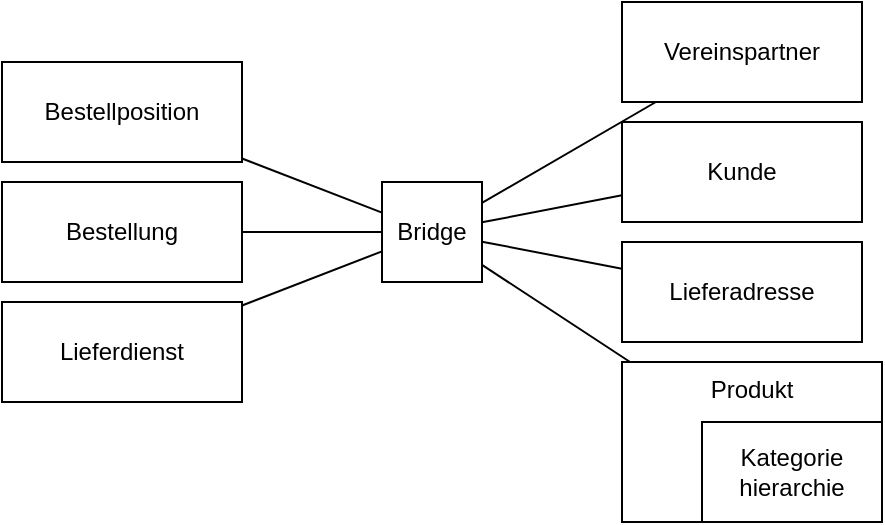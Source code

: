 <mxfile version="24.7.17">
  <diagram name="Seite-1" id="UNef3Qii1UT9GNie3vts">
    <mxGraphModel dx="1098" dy="868" grid="1" gridSize="10" guides="1" tooltips="1" connect="1" arrows="1" fold="1" page="1" pageScale="1" pageWidth="1169" pageHeight="827" math="0" shadow="0">
      <root>
        <mxCell id="0" />
        <mxCell id="1" parent="0" />
        <mxCell id="aQFpdgkCh0J0lMaWyOth-14" style="edgeStyle=none;shape=connector;rounded=0;orthogonalLoop=1;jettySize=auto;html=1;strokeColor=default;align=center;verticalAlign=middle;fontFamily=Helvetica;fontSize=11;fontColor=default;labelBackgroundColor=default;endArrow=none;endFill=0;" edge="1" parent="1" source="aQFpdgkCh0J0lMaWyOth-1" target="aQFpdgkCh0J0lMaWyOth-9">
          <mxGeometry relative="1" as="geometry" />
        </mxCell>
        <mxCell id="aQFpdgkCh0J0lMaWyOth-15" style="edgeStyle=none;shape=connector;rounded=0;orthogonalLoop=1;jettySize=auto;html=1;strokeColor=default;align=center;verticalAlign=middle;fontFamily=Helvetica;fontSize=11;fontColor=default;labelBackgroundColor=default;endArrow=none;endFill=0;" edge="1" parent="1" source="aQFpdgkCh0J0lMaWyOth-1" target="aQFpdgkCh0J0lMaWyOth-6">
          <mxGeometry relative="1" as="geometry" />
        </mxCell>
        <mxCell id="aQFpdgkCh0J0lMaWyOth-16" style="edgeStyle=none;shape=connector;rounded=0;orthogonalLoop=1;jettySize=auto;html=1;strokeColor=default;align=center;verticalAlign=middle;fontFamily=Helvetica;fontSize=11;fontColor=default;labelBackgroundColor=default;endArrow=none;endFill=0;" edge="1" parent="1" source="aQFpdgkCh0J0lMaWyOth-1" target="aQFpdgkCh0J0lMaWyOth-5">
          <mxGeometry relative="1" as="geometry" />
        </mxCell>
        <mxCell id="aQFpdgkCh0J0lMaWyOth-17" style="edgeStyle=none;shape=connector;rounded=0;orthogonalLoop=1;jettySize=auto;html=1;strokeColor=default;align=center;verticalAlign=middle;fontFamily=Helvetica;fontSize=11;fontColor=default;labelBackgroundColor=default;endArrow=none;endFill=0;" edge="1" parent="1" source="aQFpdgkCh0J0lMaWyOth-1" target="aQFpdgkCh0J0lMaWyOth-7">
          <mxGeometry relative="1" as="geometry" />
        </mxCell>
        <mxCell id="aQFpdgkCh0J0lMaWyOth-1" value="Bridge" style="rounded=0;whiteSpace=wrap;html=1;" vertex="1" parent="1">
          <mxGeometry x="460" y="220" width="50" height="50" as="geometry" />
        </mxCell>
        <mxCell id="aQFpdgkCh0J0lMaWyOth-11" style="rounded=0;orthogonalLoop=1;jettySize=auto;html=1;endArrow=none;endFill=0;" edge="1" parent="1" source="aQFpdgkCh0J0lMaWyOth-2" target="aQFpdgkCh0J0lMaWyOth-1">
          <mxGeometry relative="1" as="geometry" />
        </mxCell>
        <mxCell id="aQFpdgkCh0J0lMaWyOth-2" value="Bestellposition" style="rounded=0;whiteSpace=wrap;html=1;" vertex="1" parent="1">
          <mxGeometry x="270" y="160" width="120" height="50" as="geometry" />
        </mxCell>
        <mxCell id="aQFpdgkCh0J0lMaWyOth-12" style="edgeStyle=none;shape=connector;rounded=0;orthogonalLoop=1;jettySize=auto;html=1;strokeColor=default;align=center;verticalAlign=middle;fontFamily=Helvetica;fontSize=11;fontColor=default;labelBackgroundColor=default;endArrow=none;endFill=0;" edge="1" parent="1" source="aQFpdgkCh0J0lMaWyOth-3" target="aQFpdgkCh0J0lMaWyOth-1">
          <mxGeometry relative="1" as="geometry" />
        </mxCell>
        <mxCell id="aQFpdgkCh0J0lMaWyOth-3" value="Bestellung" style="rounded=0;whiteSpace=wrap;html=1;" vertex="1" parent="1">
          <mxGeometry x="270" y="220" width="120" height="50" as="geometry" />
        </mxCell>
        <mxCell id="aQFpdgkCh0J0lMaWyOth-13" style="edgeStyle=none;shape=connector;rounded=0;orthogonalLoop=1;jettySize=auto;html=1;strokeColor=default;align=center;verticalAlign=middle;fontFamily=Helvetica;fontSize=11;fontColor=default;labelBackgroundColor=default;endArrow=none;endFill=0;" edge="1" parent="1" source="aQFpdgkCh0J0lMaWyOth-4" target="aQFpdgkCh0J0lMaWyOth-1">
          <mxGeometry relative="1" as="geometry" />
        </mxCell>
        <mxCell id="aQFpdgkCh0J0lMaWyOth-4" value="Lieferdienst" style="rounded=0;whiteSpace=wrap;html=1;" vertex="1" parent="1">
          <mxGeometry x="270" y="280" width="120" height="50" as="geometry" />
        </mxCell>
        <mxCell id="aQFpdgkCh0J0lMaWyOth-5" value="Lieferadresse" style="rounded=0;whiteSpace=wrap;html=1;" vertex="1" parent="1">
          <mxGeometry x="580" y="250" width="120" height="50" as="geometry" />
        </mxCell>
        <mxCell id="aQFpdgkCh0J0lMaWyOth-6" value="Kunde" style="rounded=0;whiteSpace=wrap;html=1;" vertex="1" parent="1">
          <mxGeometry x="580" y="190" width="120" height="50" as="geometry" />
        </mxCell>
        <mxCell id="aQFpdgkCh0J0lMaWyOth-7" value="Produkt" style="rounded=0;whiteSpace=wrap;html=1;verticalAlign=top;" vertex="1" parent="1">
          <mxGeometry x="580" y="310" width="130" height="80" as="geometry" />
        </mxCell>
        <mxCell id="aQFpdgkCh0J0lMaWyOth-9" value="Vereinspartner" style="rounded=0;whiteSpace=wrap;html=1;" vertex="1" parent="1">
          <mxGeometry x="580" y="130" width="120" height="50" as="geometry" />
        </mxCell>
        <mxCell id="aQFpdgkCh0J0lMaWyOth-10" value="Kategorie&lt;div&gt;hierarchie&lt;/div&gt;" style="rounded=0;whiteSpace=wrap;html=1;" vertex="1" parent="1">
          <mxGeometry x="620" y="340" width="90" height="50" as="geometry" />
        </mxCell>
      </root>
    </mxGraphModel>
  </diagram>
</mxfile>
